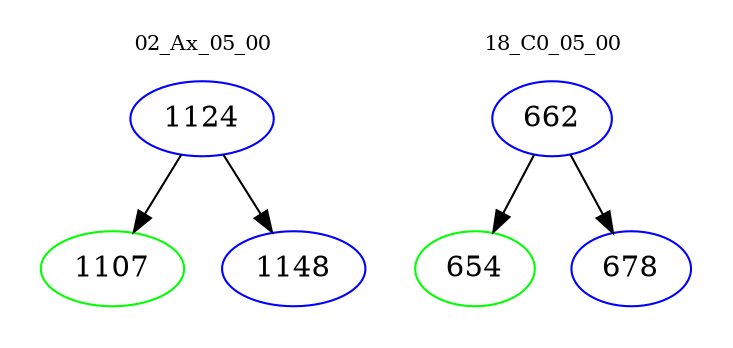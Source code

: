 digraph{
subgraph cluster_0 {
color = white
label = "02_Ax_05_00";
fontsize=10;
T0_1124 [label="1124", color="blue"]
T0_1124 -> T0_1107 [color="black"]
T0_1107 [label="1107", color="green"]
T0_1124 -> T0_1148 [color="black"]
T0_1148 [label="1148", color="blue"]
}
subgraph cluster_1 {
color = white
label = "18_C0_05_00";
fontsize=10;
T1_662 [label="662", color="blue"]
T1_662 -> T1_654 [color="black"]
T1_654 [label="654", color="green"]
T1_662 -> T1_678 [color="black"]
T1_678 [label="678", color="blue"]
}
}
